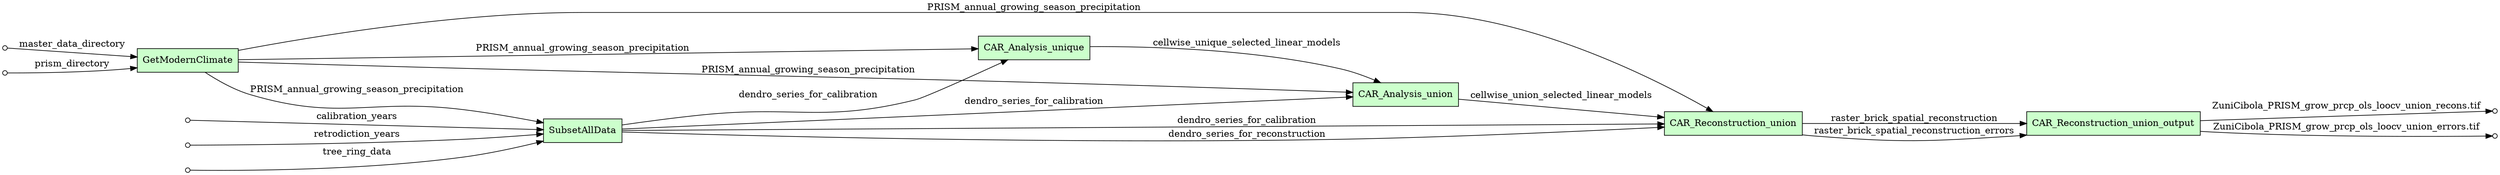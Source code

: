 digraph Workflow {
rankdir=LR
node[shape=box style="filled" fillcolor="#CCFFCC" peripheries=1]
node1 [label="GetModernClimate"];
node2 [label="SubsetAllData"];
node3 [label="CAR_Analysis_unique"];
node4 [label="CAR_Analysis_union"];
node5 [label="CAR_Reconstruction_union"];
node6 [label="CAR_Reconstruction_union_output"];
node[shape=circle style="filled" fillcolor="#FFFFFF" peripheries=1 width=0.1]
node7 [label=""];
node8 [label=""];
node9 [label=""];
node10 [label=""];
node11 [label=""];
node12 [label=""];
node13 [label=""];
node6 -> node12 [label="ZuniCibola_PRISM_grow_prcp_ols_loocv_union_recons.tif"];
node6 -> node13 [label="ZuniCibola_PRISM_grow_prcp_ols_loocv_union_errors.tif"];
node7 -> node1 [label="master_data_directory"];
node8 -> node1 [label="prism_directory"];
node1 -> node2 [label="PRISM_annual_growing_season_precipitation"];
node1 -> node3 [label="PRISM_annual_growing_season_precipitation"];
node1 -> node4 [label="PRISM_annual_growing_season_precipitation"];
node1 -> node5 [label="PRISM_annual_growing_season_precipitation"];
node11 -> node2 [label="tree_ring_data"];
node9 -> node2 [label="calibration_years"];
node10 -> node2 [label="retrodiction_years"];
node2 -> node3 [label="dendro_series_for_calibration"];
node2 -> node4 [label="dendro_series_for_calibration"];
node2 -> node5 [label="dendro_series_for_calibration"];
node3 -> node4 [label="cellwise_unique_selected_linear_models"];
node4 -> node5 [label="cellwise_union_selected_linear_models"];
node2 -> node5 [label="dendro_series_for_reconstruction"];
node5 -> node6 [label="raster_brick_spatial_reconstruction"];
node5 -> node6 [label="raster_brick_spatial_reconstruction_errors"];
}
